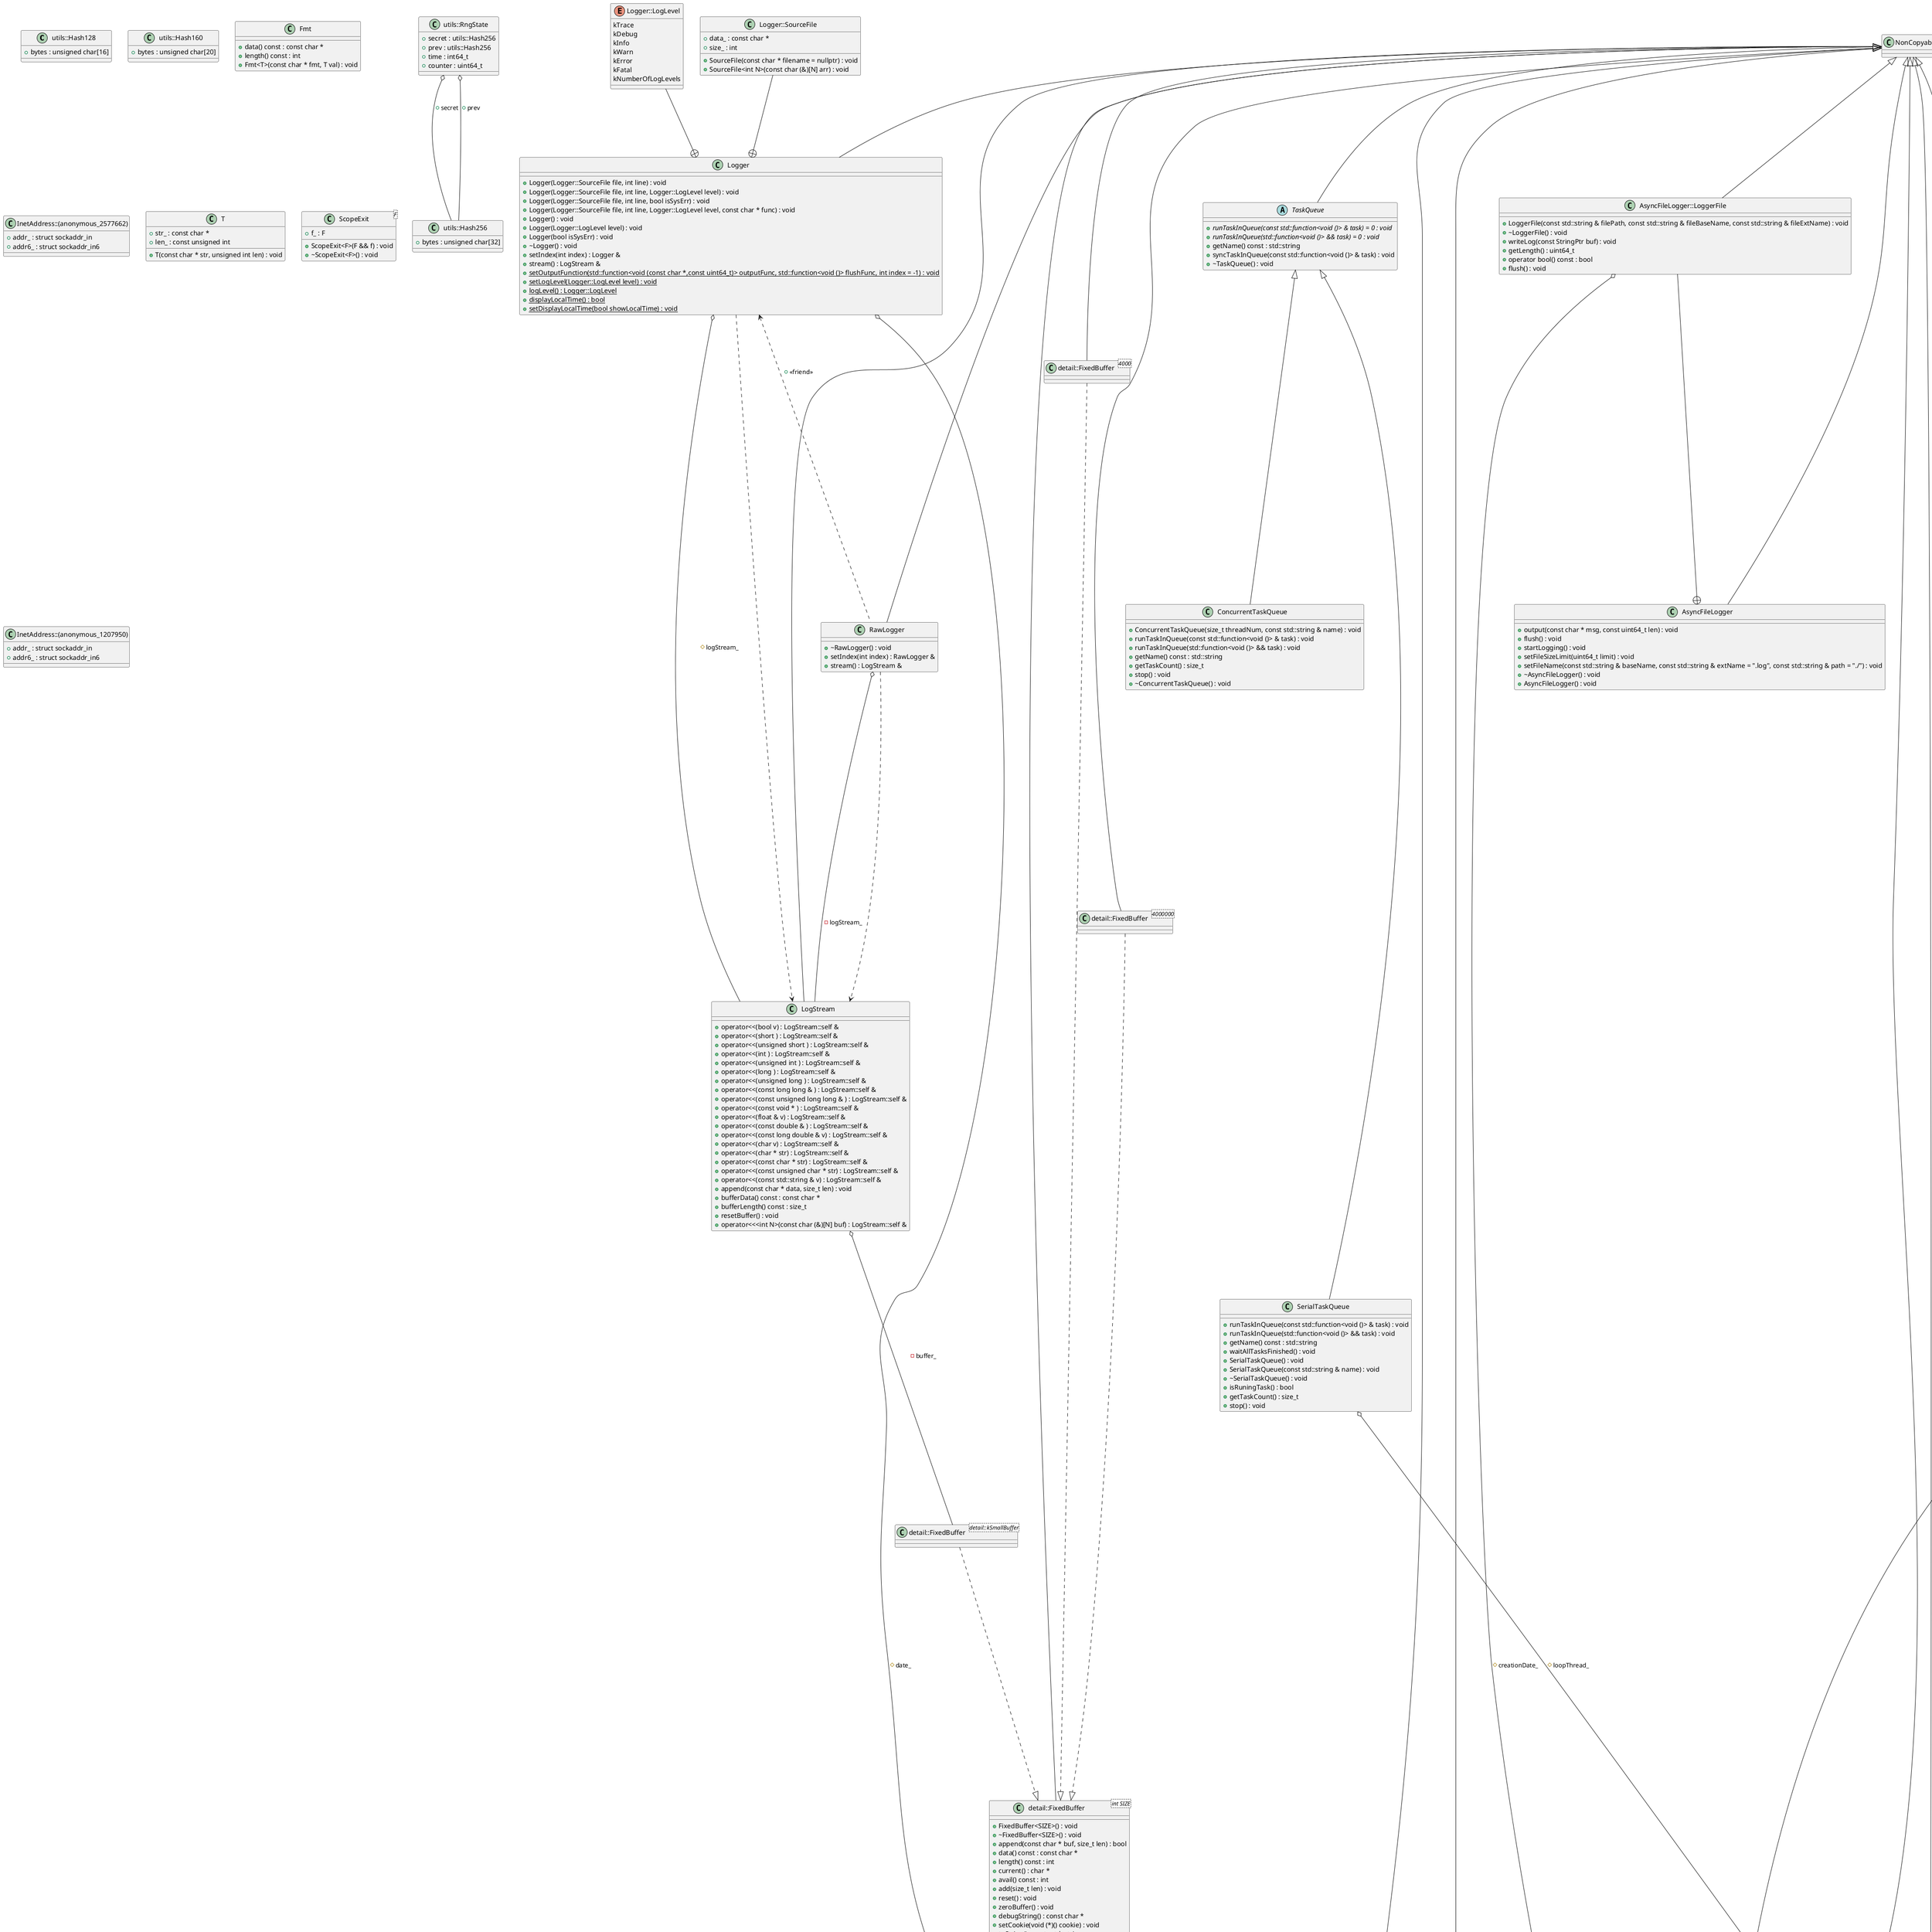 @startuml
class "utils::Hash128" as C_0001166594284895168875
class C_0001166594284895168875 {
+bytes : unsigned char[16]
}
class "utils::Hash160" as C_0001016092423778930091
class C_0001016092423778930091 {
+bytes : unsigned char[20]
}
class "utils::Hash256" as C_0000080756732781028581
class C_0000080756732781028581 {
+bytes : unsigned char[32]
}
class "utils::RngState" as C_0000195316585713148470
class C_0000195316585713148470 {
+secret : utils::Hash256
+prev : utils::Hash256
+time : int64_t
+counter : uint64_t
}
class "NonCopyable" as C_0001159823987743494688
class C_0001159823987743494688 {
}
class "Date" as C_0002032009232244826154
class C_0002032009232244826154 {
+Date() : void
+Date(int64_t microSec) : void
+Date(unsigned int year, unsigned int month, unsigned int day, unsigned int hour = 0, unsigned int minute = 0, unsigned int second = 0, unsigned int microSecond = 0) : void
{static} +date() : const Date
{static} +now() : const Date
{static} +timezoneOffset() : int64_t
+after(double second) const : const Date
+roundSecond() const : const Date
+roundDay() const : const Date
+~Date() : void
+operator==(const Date & date) const : bool
+operator!=(const Date & date) const : bool
+operator<(const Date & date) const : bool
+operator>(const Date & date) const : bool
+operator>=(const Date & date) const : bool
+operator<=(const Date & date) const : bool
+microSecondsSinceEpoch() const : int64_t
+secondsSinceEpoch() const : int64_t
+tmStruct() const : struct tm
+toFormattedString(bool showMicroseconds) const : std::string
+toCustomedFormattedString(const std::string & fmtStr, bool showMicroseconds = false) const : std::string
+toFormattedStringLocal(bool showMicroseconds) const : std::string
+toCustomedFormattedStringLocal(const std::string & fmtStr, bool showMicroseconds = false) const : std::string
+toDbStringLocal() const : std::string
+toDbString() const : std::string
{static} +fromDbStringLocal(const std::string & datetime) : Date
{static} +fromDbString(const std::string & datetime) : Date
+toCustomedFormattedString(const std::string & fmtStr, char * str, size_t len) const : void
+isSameSecond(const Date & date) const : bool
+swap(Date & that) : void
}
class "detail::FixedBuffer<int SIZE>" as C_0000111393647775817392
class C_0000111393647775817392 {
+FixedBuffer<SIZE>() : void
+~FixedBuffer<SIZE>() : void
+append(const char * buf, size_t len) : bool
+data() const : const char *
+length() const : int
+current() : char *
+avail() const : int
+add(size_t len) : void
+reset() : void
+zeroBuffer() : void
+debugString() : const char *
+setCookie(void (*)() cookie) : void
+toString() const : std::string
}
class "detail::FixedBuffer<detail::kSmallBuffer>" as C_0000510041652600390686
class C_0000510041652600390686 {
}
class "detail::FixedBuffer<4000>" as C_0001754247125147083756
class C_0001754247125147083756 {
}
class "detail::FixedBuffer<4000000>" as C_0001042478360162272930
class C_0001042478360162272930 {
}
class "LogStream" as C_0001930690020065325250
class C_0001930690020065325250 {
+operator<<(bool v) : LogStream::self &
+operator<<(short ) : LogStream::self &
+operator<<(unsigned short ) : LogStream::self &
+operator<<(int ) : LogStream::self &
+operator<<(unsigned int ) : LogStream::self &
+operator<<(long ) : LogStream::self &
+operator<<(unsigned long ) : LogStream::self &
+operator<<(const long long & ) : LogStream::self &
+operator<<(const unsigned long long & ) : LogStream::self &
+operator<<(const void * ) : LogStream::self &
+operator<<(float & v) : LogStream::self &
+operator<<(const double & ) : LogStream::self &
+operator<<(const long double & v) : LogStream::self &
+operator<<(char v) : LogStream::self &
+operator<<(char * str) : LogStream::self &
+operator<<(const char * str) : LogStream::self &
+operator<<(const unsigned char * str) : LogStream::self &
+operator<<(const std::string & v) : LogStream::self &
+append(const char * data, size_t len) : void
+bufferData() const : const char *
+bufferLength() const : size_t
+resetBuffer() : void
+operator<<<int N>(const char (&)[N] buf) : LogStream::self &
}
class "Fmt" as C_0002131890502232898697
class C_0002131890502232898697 {
+data() const : const char *
+length() const : int
+Fmt<T>(const char * fmt, T val) : void
}
class "Logger" as C_0002053752992472264214
class C_0002053752992472264214 {
+Logger(Logger::SourceFile file, int line) : void
+Logger(Logger::SourceFile file, int line, Logger::LogLevel level) : void
+Logger(Logger::SourceFile file, int line, bool isSysErr) : void
+Logger(Logger::SourceFile file, int line, Logger::LogLevel level, const char * func) : void
+Logger() : void
+Logger(Logger::LogLevel level) : void
+Logger(bool isSysErr) : void
+~Logger() : void
+setIndex(int index) : Logger &
+stream() : LogStream &
{static} +setOutputFunction(std::function<void (const char *,const uint64_t)> outputFunc, std::function<void ()> flushFunc, int index = -1) : void
{static} +setLogLevel(Logger::LogLevel level) : void
{static} +logLevel() : Logger::LogLevel
{static} +displayLocalTime() : bool
{static} +setDisplayLocalTime(bool showLocalTime) : void
}
enum "Logger::LogLevel" as C_0002131283840621188296
enum C_0002131283840621188296 {
kTrace
kDebug
kInfo
kWarn
kError
kFatal
kNumberOfLogLevels
}
class "Logger::SourceFile" as C_0000979080797342806546
class C_0000979080797342806546 {
+SourceFile(const char * filename = nullptr) : void
+SourceFile<int N>(const char (&)[N] arr) : void
+data_ : const char *
+size_ : int
}
class "RawLogger" as C_0000716430590791918928
class C_0000716430590791918928 {
+~RawLogger() : void
+setIndex(int index) : RawLogger &
+stream() : LogStream &
}
class "MsgBuffer" as C_0001289495020269537351
class C_0001289495020269537351 {
+MsgBuffer(size_t len = kBufferDefaultLength) : void
+peek() const : const char *
+beginWrite() const : const char *
+beginWrite() : char *
+peekInt8() const : uint8_t
+peekInt16() const : uint16_t
+peekInt32() const : uint32_t
+peekInt64() const : uint64_t
+read(size_t len) : std::string
+readInt8() : uint8_t
+readInt16() : uint16_t
+readInt32() : uint32_t
+readInt64() : uint64_t
+swap(MsgBuffer & buf) : void
+readableBytes() const : size_t
+writableBytes() const : size_t
+append(const MsgBuffer & buf) : void
+append(const char * buf, size_t len) : void
+append(const std::string & buf) : void
+appendInt8(const uint8_t b) : void
+appendInt16(const uint16_t s) : void
+appendInt32(const uint32_t i) : void
+appendInt64(const uint64_t l) : void
+addInFront(const char * buf, size_t len) : void
+addInFrontInt8(const uint8_t b) : void
+addInFrontInt16(const uint16_t s) : void
+addInFrontInt32(const uint32_t i) : void
+addInFrontInt64(const uint64_t l) : void
+retrieveAll() : void
+retrieve(size_t len) : void
+readFd(int fd, int * retErrno) : ssize_t
+retrieveUntil(const char * end) : void
+findCRLF() const : const char *
+ensureWritableBytes(size_t len) : void
+hasWritten(size_t len) : void
+unwrite(size_t offset) : void
+operator[](size_t offset) const : const char &
+operator[](size_t offset) : char &
+append<int N>(const char (&)[N] buf) : void
}
abstract "TaskQueue" as C_0000684873245997977544
abstract C_0000684873245997977544 {
{abstract} +runTaskInQueue(const std::function<void ()> & task) = 0 : void
{abstract} +runTaskInQueue(std::function<void ()> && task) = 0 : void
+getName() const : std::string
+syncTaskInQueue(const std::function<void ()> & task) : void
+~TaskQueue() : void
}
class "MpscQueue<T>" as C_0000912667184903365399
class C_0000912667184903365399 {
+MpscQueue<T>() : void
+~MpscQueue<T>() : void
+enqueue(T && input) : void
+enqueue(const T & input) : void
+dequeue(T & output) : bool
+empty() : bool
}
class "MpscQueue::BufferNode" as C_0000223701637084171141
class C_0000223701637084171141 {
+BufferNode() = default : void
+BufferNode(const T & data) : void
+BufferNode(T && data) : void
+dataPtr_ : T *
+next_ : std::atomic<BufferNode *>
}
class "MpscQueue<std::function<void()>>" as C_0002185746167032660910
class C_0002185746167032660910 {
}
class "EventLoop" as C_0001390130774830223499
class C_0001390130774830223499 {
+EventLoop() : void
+~EventLoop() : void
+loop() : void
+quit() : void
+assertInLoopThread() : void
+resetTimerQueue() : void
+resetAfterFork() : void
+isInLoopThread() const : bool
{static} +getEventLoopOfCurrentThread() : EventLoop *
+queueInLoop(const Func & f) : void
+queueInLoop(Func && f) : void
+runAt(const Date & time, const Func & cb) : TimerId
+runAt(const Date & time, Func && cb) : TimerId
+runAfter(double delay, const Func & cb) : TimerId
+runAfter(double delay, Func && cb) : TimerId
+runAfter(const std::chrono::duration<double> & delay, const Func & cb) : TimerId
+runAfter(const std::chrono::duration<double> & delay, Func && cb) : TimerId
+runEvery(double interval, const Func & cb) : TimerId
+runEvery(double interval, Func && cb) : TimerId
+runEvery(const std::chrono::duration<double> & interval, const Func & cb) : TimerId
+runEvery(const std::chrono::duration<double> & interval, Func && cb) : TimerId
+invalidateTimer(TimerId id) : void
+moveToCurrentThread() : void
+updateChannel(Channel * chl) : void
+removeChannel(Channel * chl) : void
+index() : size_t
+setIndex(size_t index) : void
+isRunning() : bool
+isCallingFunctions() : bool
+runOnQuit(Func && cb) : void
+runOnQuit(const Func & cb) : void
+runInLoop<Functor>(Functor && f) : void
}
class "EventLoopThread" as C_0001280612521485369958
class C_0001280612521485369958 {
+EventLoopThread(const std::string & threadName = "EventLoopThread") : void
+~EventLoopThread() : void
+wait() : void
+getLoop() const : EventLoop *
+run() : void
}
class "SerialTaskQueue" as C_0000634031134969193198
class C_0000634031134969193198 {
+runTaskInQueue(const std::function<void ()> & task) : void
+runTaskInQueue(std::function<void ()> && task) : void
+getName() const : std::string
+waitAllTasksFinished() : void
+SerialTaskQueue() : void
+SerialTaskQueue(const std::string & name) : void
+~SerialTaskQueue() : void
+isRuningTask() : bool
+getTaskCount() : size_t
+stop() : void
}
abstract "Poller" as C_0000300034150397884642
abstract C_0000300034150397884642 {
+Poller(EventLoop * loop) : void
+~Poller() : void
+assertInLoopThread() : void
{abstract} +poll(int timeoutMs, ChannelList * activeChannels) = 0 : void
{abstract} +updateChannel(Channel * channel) = 0 : void
{abstract} +removeChannel(Channel * channel) = 0 : void
+resetAfterFork() : void
{static} +newPoller(EventLoop * loop) : Poller *
}
class "TimerQueue" as C_0000607400095182694101
class C_0000607400095182694101 {
+TimerQueue(EventLoop * loop) : void
+~TimerQueue() : void
+addTimer(const TimerCallback & cb, const TimePoint & when, const TimeInterval & interval) : TimerId
+addTimer(TimerCallback && cb, const TimePoint & when, const TimeInterval & interval) : TimerId
+addTimerInLoop(const TimerPtr & timer) : void
+invalidateTimer(TimerId id) : void
+reset() : void
}
class "Channel" as C_0000764690828649606524
class C_0000764690828649606524 {
+Channel(EventLoop * loop, int fd) : void
+setReadCallback(const Channel::EventCallback & cb) : void
+setReadCallback(Channel::EventCallback && cb) : void
+setWriteCallback(const Channel::EventCallback & cb) : void
+setWriteCallback(Channel::EventCallback && cb) : void
+setCloseCallback(const Channel::EventCallback & cb) : void
+setCloseCallback(Channel::EventCallback && cb) : void
+setErrorCallback(const Channel::EventCallback & cb) : void
+setErrorCallback(Channel::EventCallback && cb) : void
+setEventCallback(const Channel::EventCallback & cb) : void
+setEventCallback(Channel::EventCallback && cb) : void
+fd() const : int
+events() const : int
+revents() const : int
+isNoneEvent() const : bool
+disableAll() : void
+remove() : void
+ownerLoop() : EventLoop *
+enableReading() : void
+disableReading() : void
+enableWriting() : void
+disableWriting() : void
+isWriting() const : bool
+isReading() const : bool
+updateEvents(int events) : void
+tie(const std::shared_ptr<void> & obj) : void
{static} +kNoneEvent : const int
{static} +kReadEvent : const int
{static} +kWriteEvent : const int
}
class "ConcurrentTaskQueue" as C_0000295101274428145462
class C_0000295101274428145462 {
+ConcurrentTaskQueue(size_t threadNum, const std::string & name) : void
+runTaskInQueue(const std::function<void ()> & task) : void
+runTaskInQueue(std::function<void ()> && task) : void
+getName() const : std::string
+getTaskCount() : size_t
+stop() : void
+~ConcurrentTaskQueue() : void
}
class "InetAddress" as C_0001897340460211641725
class C_0001897340460211641725 {
+InetAddress(uint16_t port = 0, bool loopbackOnly = false, bool ipv6 = false) : void
+InetAddress(const std::string & ip, uint16_t port, bool ipv6 = false) : void
+InetAddress(const struct sockaddr_in & addr) : void
+InetAddress(const struct sockaddr_in6 & addr) : void
+family() const : sa_family_t
+toIp() const : std::string
+toIpPort() const : std::string
+toPort() const : uint16_t
+isIpV6() const : bool
+isIntranetIp() const : bool
+isLoopbackIp() const : bool
+getSockAddr() const : const struct sockaddr *
+setSockAddrInet6(const struct sockaddr_in6 & addr6) : void
+ipNetEndian() const : uint32_t
+ip6NetEndian() const : const uint32_t *
+portNetEndian() const : uint16_t
+setPortNetEndian(uint16_t port) : void
+isUnspecified() const : bool
}
class "InetAddress::()" as C_0000673025168912921705
class C_0000673025168912921705 {
+addr_ : struct sockaddr_in
+addr6_ : struct sockaddr_in6
}
enum "SSLError" as C_0000434245188016003403
enum C_0000434245188016003403 {
kSSLHandshakeError
kSSLInvalidCertificate
kSSLProtocolError
}
abstract "Certificate" as C_0001660397537883119469
abstract C_0001660397537883119469 {
+~Certificate() = default : void
{abstract} +sha1Fingerprint() const = 0 : std::string
{abstract} +sha256Fingerprint() const = 0 : std::string
{abstract} +pem() const = 0 : std::string
}
class "TLSPolicy" as C_0002100370281243872283
class C_0002100370281243872283 {
+setConfCmds(const std::vector<std::pair<std::string,std::string>> & sslConfCmds) : TLSPolicy &
+setHostname(const std::string & hostname) : TLSPolicy &
+setCertPath(const std::string & certPath) : TLSPolicy &
+setKeyPath(const std::string & keyPath) : TLSPolicy &
+setCaPath(const std::string & caPath) : TLSPolicy &
+setUseOldTLS(bool useOldTLS) : TLSPolicy &
+setAlpnProtocols(const std::vector<std::string> & alpnProtocols) : TLSPolicy &
+setAlpnProtocols(std::vector<std::string> && alpnProtocols) : TLSPolicy &
+setUseSystemCertStore(bool useSystemCertStore) : TLSPolicy &
+setValidate(bool enable) : TLSPolicy &
+setAllowBrokenChain(bool allow) : TLSPolicy &
+getConfCmds() const : const std::vector<std::pair<std::string,std::string>> &
+getHostname() const : const std::string &
+getCertPath() const : const std::string &
+getKeyPath() const : const std::string &
+getCaPath() const : const std::string &
+getUseOldTLS() const : bool
+getValidate() const : bool
+getAllowBrokenChain() const : bool
+getAlpnProtocols() const : const std::vector<std::string> &
+getAlpnProtocols() : const std::vector<std::string> &
+getUseSystemCertStore() const : bool
{static} +defaultServerPolicy(const std::string & certPath, const std::string & keyPath) : std::shared_ptr<TLSPolicy>
{static} +defaultClientPolicy(const std::string & hostname = "") : std::shared_ptr<TLSPolicy>
}
abstract "TcpConnection" as C_0002230624932100089526
abstract C_0002230624932100089526 {
+TcpConnection() = default : void
+~TcpConnection() : void
{abstract} +send(const char * msg, size_t len) = 0 : void
{abstract} +send(const void * msg, size_t len) = 0 : void
{abstract} +send(const std::string & msg) = 0 : void
{abstract} +send(std::string && msg) = 0 : void
{abstract} +send(const MsgBuffer & buffer) = 0 : void
{abstract} +send(MsgBuffer && buffer) = 0 : void
{abstract} +send(const std::shared_ptr<std::string> & msgPtr) = 0 : void
{abstract} +send(const std::shared_ptr<MsgBuffer> & msgPtr) = 0 : void
{abstract} +sendFile(const char * fileName, size_t offset = 0, size_t length = 0) = 0 : void
{abstract} +sendFile(const wchar_t * fileName, size_t offset = 0, size_t length = 0) = 0 : void
{abstract} +sendStream(std::function<std::size_t (char *,std::size_t)> callback) = 0 : void
{abstract} +localAddr() const = 0 : const InetAddress &
{abstract} +peerAddr() const = 0 : const InetAddress &
{abstract} +connected() const = 0 : bool
{abstract} +disconnected() const = 0 : bool
{abstract} +setHighWaterMarkCallback(const HighWaterMarkCallback & cb, size_t markLen) = 0 : void
{abstract} +setTcpNoDelay(bool on) = 0 : void
{abstract} +shutdown() = 0 : void
{abstract} +forceClose() = 0 : void
{abstract} +getLoop() = 0 : EventLoop *
+setContext(const std::shared_ptr<void> & context) : void
+setContext(std::shared_ptr<void> && context) : void
{abstract} +applicationProtocol() const = 0 : std::string
+hasContext() const : bool
+clearContext() : void
{abstract} +keepAlive() = 0 : void
{abstract} +isKeepAlive() = 0 : bool
{abstract} +bytesSent() const = 0 : size_t
{abstract} +bytesReceived() const = 0 : size_t
{abstract} +isSSLConnection() const = 0 : bool
{abstract} +getRecvBuffer() = 0 : MsgBuffer *
{abstract} +peerCertificate() const = 0 : CertificatePtr
{abstract} +sniName() const = 0 : std::string
{abstract} +startEncryption(TLSPolicyPtr policy, bool isServer, std::function<void (const TcpConnectionPtr &)> upgradeCallback = nullptr) = 0 : void
+startClientEncryption(std::function<void (const TcpConnectionPtr &)> && callback, bool useOldTLS = false, bool validateCert = true, const std::string & hostname = "", const std::vector<std::pair<std::string,std::string>> & sslConfCmds = =
            {}) : void
+setValidationPolicy(TLSPolicy && policy) : void
+setRecvMsgCallback(const RecvMessageCallback & cb) : void
+setRecvMsgCallback(RecvMessageCallback && cb) : void
+setConnectionCallback(const ConnectionCallback & cb) : void
+setConnectionCallback(ConnectionCallback && cb) : void
+setWriteCompleteCallback(const WriteCompleteCallback & cb) : void
+setWriteCompleteCallback(WriteCompleteCallback && cb) : void
+setCloseCallback(const CloseCallback & cb) : void
+setCloseCallback(CloseCallback && cb) : void
+setSSLErrorCallback(const SSLErrorCallback & cb) : void
+setSSLErrorCallback(SSLErrorCallback && cb) : void
{abstract} +connectEstablished() = 0 : void
{abstract} +connectDestroyed() = 0 : void
{abstract} +enableKickingOff(size_t timeout, const std::shared_ptr<TimingWheel> & timingWheel) = 0 : void
+getContext<T>() : std::shared_ptr<T>
}
class "TcpClient" as C_0001156367011091191681
class C_0001156367011091191681 {
+TcpClient(EventLoop * loop, const InetAddress & serverAddr, const std::string & nameArg) : void
+~TcpClient() : void
+connect() : void
+disconnect() : void
+stop() : void
+connection() const : TcpConnectionPtr
+getLoop() const : EventLoop *
+retry() const : bool
+enableRetry() : void
+name() const : const std::string &
+setConnectionCallback(const ConnectionCallback & cb) : void
+setConnectionCallback(ConnectionCallback && cb) : void
+setConnectionErrorCallback(const ConnectionErrorCallback & cb) : void
+setMessageCallback(const RecvMessageCallback & cb) : void
+setMessageCallback(RecvMessageCallback && cb) : void
+setWriteCompleteCallback(const WriteCompleteCallback & cb) : void
+setWriteCompleteCallback(WriteCompleteCallback && cb) : void
+setSSLErrorCallback(const SSLErrorCallback & cb) : void
+setSSLErrorCallback(SSLErrorCallback && cb) : void
+enableSSL(bool useOldTLS = false, bool validateCert = true, std::string hostname = "", const std::vector<std::pair<std::string,std::string>> & sslConfCmds = =
            {}, const std::string & certPath = "", const std::string & keyPath = "", const std::string & caPath = "") : void
+enableSSL(TLSPolicyPtr policy) : void
}
class "TcpClient::IgnoreSigPipe" as C_0001278908569830571044
class C_0001278908569830571044 {
+IgnoreSigPipe() : void
}
abstract "TLSProvider" as C_0000464040622375950341
abstract C_0000464040622375950341 {
+TLSProvider(TcpConnection * conn, TLSPolicyPtr policy, SSLContextPtr ctx) : void
+~TLSProvider() = default : void
{abstract} +recvData(MsgBuffer * buffer) = 0 : void
{abstract} +sendData(const char * ptr, size_t size) = 0 : ssize_t
{abstract} +close() = 0 : void
{abstract} +startEncryption() = 0 : void
+sendBufferedData() : bool
+getBufferedData() : MsgBuffer &
+appendToWriteBuffer(const char * ptr, size_t size) : void
+setWriteCallback(TLSProvider::WriteCallback cb) : void
+setErrorCallback(TLSProvider::ErrorCallback cb) : void
+setHandshakeCallback(TLSProvider::HandshakeCallback cb) : void
+setMessageCallback(TLSProvider::MessageCallback cb) : void
+setCloseCallback(TLSProvider::CloseCallback cb) : void
+getRecvBuffer() : MsgBuffer &
+peerCertificate() const : const CertificatePtr &
+applicationProtocol() const : const std::string &
+sniName() const : const std::string &
}
class "Connector" as C_0001706043459252151324
class C_0001706043459252151324 {
+Connector(EventLoop * loop, const InetAddress & addr, bool retry = true) : void
+Connector(EventLoop * loop, InetAddress && addr, bool retry = true) : void
+~Connector() : void
+setNewConnectionCallback(const Connector::NewConnectionCallback & cb) : void
+setNewConnectionCallback(Connector::NewConnectionCallback && cb) : void
+setErrorCallback(const Connector::ConnectionErrorCallback & cb) : void
+setErrorCallback(Connector::ConnectionErrorCallback && cb) : void
+serverAddress() const : const InetAddress &
+start() : void
+restart() : void
+stop() : void
}
enum "Connector::Status" as C_0000000982196670174162
enum C_0000000982196670174162 {
Disconnected
Connecting
Connected
}
class "TimingWheel" as C_0000964465843177067305
class C_0000964465843177067305 {
+TimingWheel(EventLoop * loop, size_t maxTimeout, float ticksInterval = 1.0, size_t bucketsNumPerWheel = 100) : void
+insertEntry(size_t delay, EntryPtr entryPtr) : void
+insertEntryInloop(size_t delay, EntryPtr entryPtr) : void
+getLoop() : EventLoop *
+~TimingWheel() : void
}
class "TimingWheel::CallbackEntry" as C_0002013739811805694444
class C_0002013739811805694444 {
+CallbackEntry(std::function<void ()> cb) : void
+~CallbackEntry() : void
}
class "TcpConnectionImpl" as C_0000920759514274339356
class C_0000920759514274339356 {
+TcpConnectionImpl(EventLoop * loop, int socketfd, const InetAddress & localAddr, const InetAddress & peerAddr, TLSPolicyPtr policy = nullptr, SSLContextPtr ctx = nullptr) : void
+~TcpConnectionImpl() : void
+send(const char * msg, size_t len) : void
+send(const void * msg, size_t len) : void
+send(const std::string & msg) : void
+send(std::string && msg) : void
+send(const MsgBuffer & buffer) : void
+send(MsgBuffer && buffer) : void
+send(const std::shared_ptr<std::string> & msgPtr) : void
+send(const std::shared_ptr<MsgBuffer> & msgPtr) : void
+sendFile(const char * fileName, size_t offset = 0, size_t length = 0) : void
+sendFile(const wchar_t * fileName, size_t offset = 0, size_t length = 0) : void
+sendStream(std::function<std::size_t (char *,std::size_t)> callback) : void
+localAddr() const : const InetAddress &
+peerAddr() const : const InetAddress &
+connected() const : bool
+disconnected() const : bool
+setHighWaterMarkCallback(const HighWaterMarkCallback & cb, size_t markLen) : void
+keepAlive() : void
+isKeepAlive() : bool
+setTcpNoDelay(bool on) : void
+shutdown() : void
+forceClose() : void
+getLoop() : EventLoop *
+bytesSent() const : size_t
+bytesReceived() const : size_t
+isSSLConnection() const : bool
+connectEstablished() : void
+connectDestroyed() : void
+getRecvBuffer() : MsgBuffer *
+applicationProtocol() const : std::string
+peerCertificate() const : CertificatePtr
+sniName() const : std::string
+startEncryption(TLSPolicyPtr policy, bool isServer, std::function<void (const TcpConnectionPtr &)> upgradeCallback = nullptr) : void
+enableKickingOff(size_t timeout, const std::shared_ptr<TimingWheel> & timingWheel) : void
}
class "TcpConnectionImpl::KickoffEntry" as C_0002266895444343633259
class C_0002266895444343633259 {
+KickoffEntry(const std::weak_ptr<TcpConnection> & conn) : void
+reset() : void
+~KickoffEntry() : void
}
class "TcpConnectionImpl::BufferNode" as C_0001029063960859366412
class C_0001029063960859366412 {
+isFile() const : bool
+~BufferNode() : void
+sendFd_ : int
+offset_ : off_t
+fileBytesToSend_ : ssize_t
+streamCallback_ : std::function<std::size_t (char *,std::size_t)>
+nDataWritten_ : std::size_t
+msgBuffer_ : std::shared_ptr<MsgBuffer>
+closeConnection_ : bool
}
enum "TcpConnectionImpl::ConnStatus" as C_0001727349338344491225
enum C_0001727349338344491225 {
Disconnected
Connecting
Connected
Disconnecting
}
class "Socket" as C_0000971024972307079851
class C_0000971024972307079851 {
{static} +createNonblockingSocketOrDie(int family) : int
{static} +getSocketError(int sockfd) : int
{static} +connect(int sockfd, const InetAddress & addr) : int
{static} +isSelfConnect(int sockfd) : bool
+Socket(int sockfd) : void
+~Socket() : void
+bindAddress(const InetAddress & localaddr) : void
+listen() : void
+accept(InetAddress * peeraddr) : int
+closeWrite() : void
+read(char * buffer, uint64_t len) : int
+fd() : int
{static} +getLocalAddr(int sockfd) : struct sockaddr_in6
{static} +getPeerAddr(int sockfd) : struct sockaddr_in6
+setTcpNoDelay(bool on) : void
+setReuseAddr(bool on) : void
+setReusePort(bool on) : void
+setKeepAlive(bool on) : void
+getSocketError() : int
{static} +setNonBlockAndCloseOnExec(int sockfd) : void
}
class "SSLContext" as C_0000626107303889580949
class C_0000626107303889580949 {
}
class "TcpServer" as C_0001423170502760786790
class C_0001423170502760786790 {
+TcpServer(EventLoop * loop, const InetAddress & address, std::string name, bool reUseAddr = true, bool reUsePort = true) : void
+~TcpServer() : void
+start() : void
+stop() : void
+setIoLoopNum(size_t num) : void
+setIoLoopThreadPool(const std::shared_ptr<EventLoopThreadPool> & pool) : void
+setIoLoops(const std::vector<EventLoop *> & ioLoops) : void
+setRecvMessageCallback(const RecvMessageCallback & cb) : void
+setRecvMessageCallback(RecvMessageCallback && cb) : void
+setConnectionCallback(const ConnectionCallback & cb) : void
+setConnectionCallback(ConnectionCallback && cb) : void
+setWriteCompleteCallback(const WriteCompleteCallback & cb) : void
+setWriteCompleteCallback(WriteCompleteCallback && cb) : void
+name() const : const std::string &
+ipPort() const : std::string
+address() const : const InetAddress &
+getLoop() const : EventLoop *
+getIoLoops() const : std::vector<EventLoop *>
+kickoffIdleConnections(size_t timeout) : void
+enableSSL(const std::string & certPath, const std::string & keyPath, bool useOldTLS = false, const std::vector<std::pair<std::string,std::string>> & sslConfCmds = =
            {}, const std::string & caPath = "") : void
+enableSSL(TLSPolicyPtr policy) : void
}
class "EventLoopThreadPool" as C_0002061035340998974559
class C_0002061035340998974559 {
+EventLoopThreadPool() : void
+EventLoopThreadPool(size_t threadNum, const std::string & name = "EventLoopThreadPool") : void
+start() : void
+wait() : void
+size() : size_t
+getNextLoop() : EventLoop *
+getLoop(size_t id) : EventLoop *
+getLoops() const : std::vector<EventLoop *>
}
class "InetAddress::(anonymous_2577662)" as C_0001189407896771082466
class C_0001189407896771082466 {
+addr_ : struct sockaddr_in
+addr6_ : struct sockaddr_in6
}
class "TcpServer::IgnoreSigPipe" as C_0001489562721151066050
class C_0001489562721151066050 {
+IgnoreSigPipe() : void
}
class "Acceptor" as C_0000184886692180276257
class C_0000184886692180276257 {
+Acceptor(EventLoop * loop, const InetAddress & addr, bool reUseAddr = true, bool reUsePort = true) : void
+~Acceptor() : void
+addr() const : const InetAddress &
+setNewConnectionCallback(const NewConnectionCallback & cb) : void
+listen() : void
}
class "T" as C_0000394452884449343416
class C_0000394452884449343416 {
+T(const char * str, unsigned int len) : void
+str_ : const char *
+len_ : const unsigned int
}
class "Timer" as C_0002026475275429760163
class C_0002026475275429760163 {
+Timer(const TimerCallback & cb, const TimePoint & when, const TimeInterval & interval) : void
+Timer(TimerCallback && cb, const TimePoint & when, const TimeInterval & interval) : void
+~Timer() : void
+run() const : void
+restart(const TimePoint & now) : void
+operator<(const Timer & t) const : bool
+operator>(const Timer & t) const : bool
+when() const : const TimePoint &
+isRepeat() : bool
+id() : TimerId
}
class "TimerPtrComparer" as C_0000157340721173102239
class C_0000157340721173102239 {
+operator()(const TimerPtr & x, const TimerPtr & y) const : bool
}
class "ScopeExit<F>" as C_0000026148367911088234
class C_0000026148367911088234 {
+ScopeExit<F>(F && f) : void
+~ScopeExit<F>() : void
+f_ : F
}
class "InetAddress::(anonymous_1207950)" as C_0001271167815253259069
class C_0001271167815253259069 {
+addr_ : struct sockaddr_in
+addr6_ : struct sockaddr_in6
}
class "AsyncFileLogger" as C_0000630185754256426097
class C_0000630185754256426097 {
+output(const char * msg, const uint64_t len) : void
+flush() : void
+startLogging() : void
+setFileSizeLimit(uint64_t limit) : void
+setFileName(const std::string & baseName, const std::string & extName = ".log", const std::string & path = "./") : void
+~AsyncFileLogger() : void
+AsyncFileLogger() : void
}
class "AsyncFileLogger::LoggerFile" as C_0001453238540802541239
class C_0001453238540802541239 {
+LoggerFile(const std::string & filePath, const std::string & fileBaseName, const std::string & fileExtName) : void
+~LoggerFile() : void
+writeLog(const StringPtr buf) : void
+getLength() : uint64_t
+operator bool() const : bool
+flush() : void
}
C_0000195316585713148470 o-- C_0000080756732781028581 : +secret
C_0000195316585713148470 o-- C_0000080756732781028581 : +prev
C_0001159823987743494688 <|-- C_0000111393647775817392
C_0000510041652600390686 ..|> C_0000111393647775817392
C_0001754247125147083756 ..|> C_0000111393647775817392
C_0001159823987743494688 <|-- C_0001754247125147083756
C_0001042478360162272930 ..|> C_0000111393647775817392
C_0001159823987743494688 <|-- C_0001042478360162272930
C_0001930690020065325250 o-- C_0000510041652600390686 : -buffer_
C_0001159823987743494688 <|-- C_0001930690020065325250
C_0002053752992472264214 ..> C_0001930690020065325250
C_0002053752992472264214 o-- C_0001930690020065325250 : #logStream_
C_0002053752992472264214 o-- C_0002032009232244826154 : #date_
C_0002053752992472264214 <.. C_0000716430590791918928 : +<<friend>>
C_0001159823987743494688 <|-- C_0002053752992472264214
C_0002131283840621188296 --+ C_0002053752992472264214
C_0000979080797342806546 --+ C_0002053752992472264214
C_0000716430590791918928 ..> C_0001930690020065325250
C_0000716430590791918928 o-- C_0001930690020065325250 : -logStream_
C_0001159823987743494688 <|-- C_0000716430590791918928
C_0001159823987743494688 <|-- C_0000684873245997977544
C_0001159823987743494688 <|-- C_0000912667184903365399
C_0000223701637084171141 --+ C_0000912667184903365399
C_0002185746167032660910 ..|> C_0000912667184903365399
C_0001390130774830223499 ..> C_0002032009232244826154
C_0001390130774830223499 ..> C_0000764690828649606524
C_0001390130774830223499 o-- C_0000300034150397884642 : -poller_
C_0001390130774830223499 --> C_0000764690828649606524 : -activeChannels_
C_0001390130774830223499 --> C_0000764690828649606524 : -currentActiveChannel_
C_0001390130774830223499 o-- C_0002185746167032660910 : -funcs_
C_0001390130774830223499 o-- C_0000607400095182694101 : -timerQueue_
C_0001390130774830223499 o-- C_0002185746167032660910 : -funcsOnQuit_
C_0001390130774830223499 o-- C_0000764690828649606524 : -wakeupChannelPtr_
C_0001390130774830223499 --> C_0001390130774830223499 : -threadLocalLoopPtr_
C_0001159823987743494688 <|-- C_0001390130774830223499
C_0001280612521485369958 ..> C_0001390130774830223499
C_0001280612521485369958 --> C_0001390130774830223499 : -loop_
C_0001280612521485369958 o-- C_0001390130774830223499 : -promiseForLoopPointer_
C_0001159823987743494688 <|-- C_0001280612521485369958
C_0000634031134969193198 o-- C_0001280612521485369958 : #loopThread_
C_0000684873245997977544 <|-- C_0000634031134969193198
C_0000300034150397884642 ..> C_0001390130774830223499
C_0000300034150397884642 ..> C_0000764690828649606524
C_0000300034150397884642 --> C_0001390130774830223499 : -ownerLoop_
C_0001159823987743494688 <|-- C_0000300034150397884642
C_0000607400095182694101 ..> C_0001390130774830223499
C_0000607400095182694101 ..> C_0002026475275429760163
C_0000607400095182694101 --> C_0001390130774830223499 : #loop_
C_0000607400095182694101 --> C_0000764690828649606524 : #timerfdChannelPtr_
C_0000607400095182694101 o-- C_0002026475275429760163 : #timers_
C_0000607400095182694101 o-- C_0000157340721173102239 : #timers_
C_0001159823987743494688 <|-- C_0000607400095182694101
C_0000764690828649606524 ..> C_0001390130774830223499
C_0000764690828649606524 --> C_0001390130774830223499 : -loop_
C_0000764690828649606524 <.. C_0001390130774830223499 : +<<friend>>
C_0001159823987743494688 <|-- C_0000764690828649606524
C_0000684873245997977544 <|-- C_0000295101274428145462
C_0001897340460211641725 o-- C_0000673025168912921705
C_0002230624932100089526 ..> C_0001289495020269537351
C_0002230624932100089526 ..> C_0001897340460211641725
C_0002230624932100089526 ..> C_0001390130774830223499
C_0002230624932100089526 ..> C_0001660397537883119469
C_0002230624932100089526 ..> C_0002100370281243872283
C_0002230624932100089526 ..> C_0000434245188016003403
C_0002230624932100089526 ..> C_0000964465843177067305
C_0002230624932100089526 --> C_0002230624932100089526 : #recvMsgCallback_
C_0002230624932100089526 --> C_0001289495020269537351 : #recvMsgCallback_
C_0002230624932100089526 --> C_0002230624932100089526 : #connectionCallback_
C_0002230624932100089526 --> C_0002230624932100089526 : #closeCallback_
C_0002230624932100089526 --> C_0002230624932100089526 : #writeCompleteCallback_
C_0002230624932100089526 --> C_0002230624932100089526 : #highWaterMarkCallback_
C_0002230624932100089526 ..> C_0000434245188016003403 : #sslErrorCallback_
C_0002230624932100089526 o-- C_0002100370281243872283 : #tlsPolicy_
C_0002230624932100089526 <.. C_0001156367011091191681 : +<<friend>>
C_0002230624932100089526 <.. C_0000920759514274339356 : +<<friend>>
C_0002230624932100089526 <.. C_0001423170502760786790 : +<<friend>>
C_0001156367011091191681 ..> C_0001390130774830223499
C_0001156367011091191681 ..> C_0001897340460211641725
C_0001156367011091191681 ..> C_0002230624932100089526
C_0001156367011091191681 ..> C_0001289495020269537351
C_0001156367011091191681 ..> C_0000434245188016003403
C_0001156367011091191681 ..> C_0002100370281243872283
C_0001156367011091191681 --> C_0001390130774830223499 : -loop_
C_0001156367011091191681 o-- C_0001706043459252151324 : -connector_
C_0001156367011091191681 --> C_0002230624932100089526 : -connectionCallback_
C_0001156367011091191681 --> C_0002230624932100089526 : -messageCallback_
C_0001156367011091191681 --> C_0001289495020269537351 : -messageCallback_
C_0001156367011091191681 --> C_0002230624932100089526 : -writeCompleteCallback_
C_0001156367011091191681 ..> C_0000434245188016003403 : -sslErrorCallback_
C_0001156367011091191681 o-- C_0002230624932100089526 : -connection_
C_0001156367011091191681 o-- C_0002100370281243872283 : -tlsPolicyPtr_
C_0001156367011091191681 o-- C_0000626107303889580949 : -sslContextPtr_
C_0001159823987743494688 <|-- C_0001156367011091191681
C_0001278908569830571044 --+ C_0001156367011091191681
C_0000464040622375950341 ..> C_0002230624932100089526
C_0000464040622375950341 ..> C_0002100370281243872283
C_0000464040622375950341 ..> C_0000626107303889580949
C_0000464040622375950341 ..> C_0001289495020269537351
C_0000464040622375950341 ..> C_0001660397537883119469
C_0000464040622375950341 --> C_0002230624932100089526 : #conn_
C_0000464040622375950341 o-- C_0002100370281243872283 : #policyPtr_
C_0000464040622375950341 o-- C_0000626107303889580949 : #contextPtr_
C_0000464040622375950341 o-- C_0001289495020269537351 : #recvBuffer_
C_0000464040622375950341 --> C_0001390130774830223499 : #loop_
C_0000464040622375950341 o-- C_0001660397537883119469 : #peerCertificate_
C_0000464040622375950341 o-- C_0001289495020269537351 : #writeBuffer_
C_0001706043459252151324 ..> C_0001390130774830223499
C_0001706043459252151324 ..> C_0001897340460211641725
C_0001706043459252151324 --> C_0000764690828649606524 : -channelPtr_
C_0001706043459252151324 --> C_0001390130774830223499 : -loop_
C_0001706043459252151324 o-- C_0001897340460211641725 : -serverAddr_
C_0001159823987743494688 <|-- C_0001706043459252151324
C_0000000982196670174162 --+ C_0001706043459252151324
C_0000964465843177067305 ..> C_0001390130774830223499
C_0000964465843177067305 --> C_0001390130774830223499 : -loop_
C_0002013739811805694444 --+ C_0000964465843177067305
C_0000920759514274339356 ..> C_0001390130774830223499
C_0000920759514274339356 ..> C_0001897340460211641725
C_0000920759514274339356 ..> C_0002100370281243872283
C_0000920759514274339356 ..> C_0000626107303889580949
C_0000920759514274339356 ..> C_0001289495020269537351
C_0000920759514274339356 ..> C_0002230624932100089526
C_0000920759514274339356 ..> C_0001660397537883119469
C_0000920759514274339356 ..> C_0000964465843177067305
C_0000920759514274339356 ..> C_0000434245188016003403
C_0000920759514274339356 --> C_0000964465843177067305 : -timingWheelWeakPtr_
C_0000920759514274339356 o-- C_0002032009232244826154 : -lastTimingWheelUpdateTime_
C_0000920759514274339356 --> C_0001390130774830223499 : #loop_
C_0000920759514274339356 o-- C_0000764690828649606524 : #ioChannelPtr_
C_0000920759514274339356 o-- C_0000971024972307079851 : #socketPtr_
C_0000920759514274339356 o-- C_0001289495020269537351 : #readBuffer_
C_0000920759514274339356 o-- C_0001897340460211641725 : #localAddr_
C_0000920759514274339356 o-- C_0001897340460211641725 : #peerAddr_
C_0000920759514274339356 o-- C_0000464040622375950341 : #tlsProviderPtr_
C_0000920759514274339356 --> C_0002230624932100089526 : #upgradeCallback_
C_0000920759514274339356 <.. C_0001156367011091191681 : +<<friend>>
C_0000920759514274339356 <.. C_0001423170502760786790 : +<<friend>>
C_0002230624932100089526 <|-- C_0000920759514274339356
C_0001159823987743494688 <|-- C_0000920759514274339356
C_0002266895444343633259 --+ C_0000920759514274339356
C_0002266895444343633259 ..> C_0002230624932100089526
C_0002266895444343633259 --> C_0002230624932100089526 : -conn_
C_0001029063960859366412 --+ C_0000920759514274339356
C_0001029063960859366412 --> C_0001289495020269537351 : +msgBuffer_
C_0001727349338344491225 --+ C_0000920759514274339356
C_0000971024972307079851 ..> C_0001897340460211641725
C_0001159823987743494688 <|-- C_0000971024972307079851
C_0001423170502760786790 ..> C_0001390130774830223499
C_0001423170502760786790 ..> C_0001897340460211641725
C_0001423170502760786790 ..> C_0002061035340998974559
C_0001423170502760786790 ..> C_0002230624932100089526
C_0001423170502760786790 ..> C_0001289495020269537351
C_0001423170502760786790 ..> C_0002100370281243872283
C_0001423170502760786790 --> C_0001390130774830223499 : -loop_
C_0001423170502760786790 o-- C_0000184886692180276257 : -acceptorPtr_
C_0001423170502760786790 o-- C_0002230624932100089526 : -connSet_
C_0001423170502760786790 --> C_0002230624932100089526 : -recvMessageCallback_
C_0001423170502760786790 --> C_0001289495020269537351 : -recvMessageCallback_
C_0001423170502760786790 --> C_0002230624932100089526 : -connectionCallback_
C_0001423170502760786790 --> C_0002230624932100089526 : -writeCompleteCallback_
C_0001423170502760786790 o-- C_0000964465843177067305 : -timingWheelMap_
C_0001423170502760786790 --> C_0002061035340998974559 : -loopPoolPtr_
C_0001423170502760786790 --> C_0001390130774830223499 : -ioLoops_
C_0001423170502760786790 o-- C_0002100370281243872283 : -policyPtr_
C_0001423170502760786790 o-- C_0000626107303889580949 : -sslContextPtr_
C_0001159823987743494688 <|-- C_0001423170502760786790
C_0002061035340998974559 ..> C_0001390130774830223499
C_0002061035340998974559 o-- C_0001280612521485369958 : -loopThreadVector_
C_0001159823987743494688 <|-- C_0002061035340998974559
C_0001489562721151066050 --+ C_0001423170502760786790
C_0000184886692180276257 ..> C_0001390130774830223499
C_0000184886692180276257 ..> C_0001897340460211641725
C_0000184886692180276257 o-- C_0000971024972307079851 : #sock_
C_0000184886692180276257 o-- C_0001897340460211641725 : #addr_
C_0000184886692180276257 --> C_0001390130774830223499 : #loop_
C_0000184886692180276257 --> C_0001897340460211641725 : #newConnectionCallback_
C_0000184886692180276257 o-- C_0000764690828649606524 : #acceptChannel_
C_0001159823987743494688 <|-- C_0000184886692180276257
C_0001159823987743494688 <|-- C_0002026475275429760163
C_0000157340721173102239 ..> C_0002026475275429760163
C_0001159823987743494688 <|-- C_0000630185754256426097
C_0001453238540802541239 --+ C_0000630185754256426097
C_0001453238540802541239 o-- C_0002032009232244826154 : #creationDate_
C_0001159823987743494688 <|-- C_0001453238540802541239

'Generated with clang-uml, version 0.3.4-2-gc91fe43
'LLVM version Ubuntu clang version 15.0.6
@enduml
